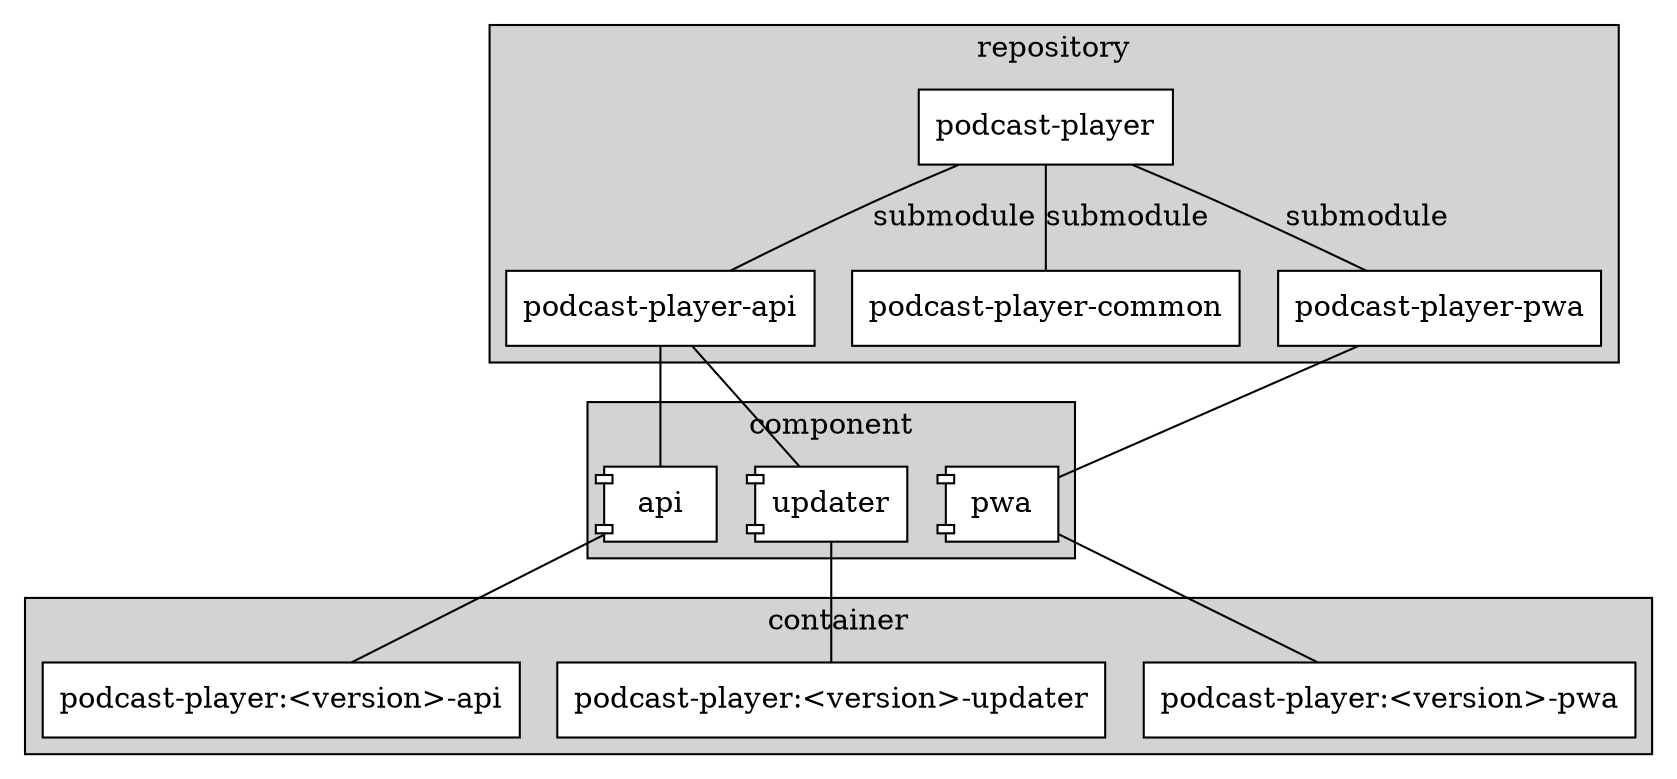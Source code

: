 graph {
  rankdir=tb;

  subgraph cluster_repository {
    label=repository;
    fillcolor=lightgrey;
    style=filled;
    node [style=filled, fillcolor=white, shape=box];

    podcast_player [label="podcast-player"];
    
    {
      rank=same;
      podcast_player_api [label="podcast-player-api"];
      podcast_player_common [label="podcast-player-common"];
      podcast_player_pwa [label="podcast-player-pwa"];
    }
  }

  subgraph cluster_component {
    label=component;
    rank=same;
    fillcolor=lightgrey;
    style=filled;
    node [shape=component, style=filled, fillcolor=white];
    api updater pwa
  }

  subgraph cluster_container {
    label=container;
    fillcolor=lightgrey;
    style=filled;
    node [shape=box, style=filled, fillcolor=white];
    updater_cont [label="podcast-player:<version>-updater"];
    api_cont [label="podcast-player:<version>-api"];
    pwa_cont [label="podcast-player:<version>-pwa"];
  }

  podcast_player -- {podcast_player_api, podcast_player_common, podcast_player_pwa} [label="submodule"];
  podcast_player_api -- {api, updater};
  podcast_player_pwa -- pwa;
  pwa -- pwa_cont;
  api -- api_cont;
  updater -- updater_cont;
}